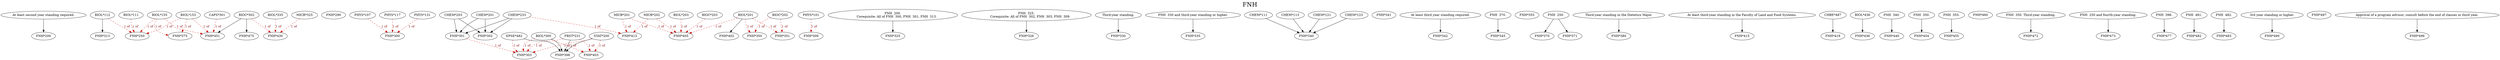 digraph FNH {
labelloc = "t";
label = "FNH"
fontsize = 27;
"At least second year standing required." -> "FNH*200" [style=solid]
"BIOL*111" -> "FNH*250" [style=dashed] [label="1 of", fontcolor=firebrick4] [color=red3]
"BIOL*112" -> "FNH*250" [style=dashed] [label="1 of", fontcolor=firebrick4] [color=red3]
"BIOL*153" -> "FNH*250" [style=dashed] [label="1 of", fontcolor=firebrick4] [color=red3]
"BIOL*155" -> "FNH*250" [style=dashed] [label="1 of", fontcolor=firebrick4] [color=red3]
"FNH*290"
"PHYS*107" -> "FNH*300" [style=dashed] [label="1 of", fontcolor=firebrick4] [color=red3]
"PHYS*117" -> "FNH*300" [style=dashed] [label="1 of", fontcolor=firebrick4] [color=red3]
"PHYS*131" -> "FNH*300" [style=dashed] [label="1 of", fontcolor=firebrick4] [color=red3]
"CHEM*201" -> "FNH*301" [style=solid]
"CHEM*203" -> "FNH*301" [style=solid]
"CHEM*233" -> "FNH*301" [style=solid]
"CHEM*201" -> "FNH*302" [style=solid]
"CHEM*203" -> "FNH*302" [style=solid]
"CHEM*233" -> "FNH*302" [style=solid]
"BIOL*300" -> "FNH*303" [style=dashed] [label="1 of", fontcolor=firebrick4] [color=red3]
"EPSE*482" -> "FNH*303" [style=dashed] [label="1 of", fontcolor=firebrick4] [color=red3]
"FRST*231" -> "FNH*303" [style=dashed] [label="1 of", fontcolor=firebrick4] [color=red3]
"STAT*200" -> "FNH*303" [style=dashed] [label="1 of", fontcolor=firebrick4] [color=red3]
"FNH*301" -> "FNH*303" [style=dashed] [label="1 of", fontcolor=firebrick4] [color=red3]
"PHYS*101" -> "FNH*309" [style=dashed] [label="1 of", fontcolor=firebrick4] [color=red3]
"BIOL*112" -> "FNH*313" [style=solid]
"FNH  200.
	Corequisite: All of FNH  300, FNH  301, FNH  313." -> "FNH*325" [style=solid]
"FNH  325.
	Corequisite: All of FNH  302, FNH  303, FNH  309." -> "FNH*326" [style=solid]
"Third-year standing." -> "FNH*330" [style=solid]
"FNH  330 and third-year standing or higher." -> "FNH*335" [style=solid]
"CHEM*111" -> "FNH*340"
"CHEM*113" -> "FNH*340"
"CHEM*121" -> "FNH*340"
"CHEM*123" -> "FNH*340"
"FNH*341"
"At least third year standing required." -> "FNH*342" [style=solid]
"FNH  370." -> "FNH*345" [style=solid]
"BIOL*201" -> "FNH*350" [style=dashed] [label="1 of", fontcolor=firebrick4] [color=red3]
"BIOC*202" -> "FNH*350" [style=dashed] [label="1 of", fontcolor=firebrick4] [color=red3]
"BIOL*201" -> "FNH*351" [style=dashed] [label="1 of", fontcolor=firebrick4] [color=red3]
"BIOC*202" -> "FNH*351" [style=dashed] [label="1 of", fontcolor=firebrick4] [color=red3]
"FNH*355"
"FNH  250." -> "FNH*370" [style=solid]
"FNH  250." -> "FNH*371" [style=solid]
"BIOL*153" -> "FNH*375" [style=dashed] [label="1 of", fontcolor=firebrick4] [color=red3]
"BIOL*155" -> "FNH*375" [style=dashed] [label="1 of", fontcolor=firebrick4] [color=red3]
"Third-year standing in the Dietetics Major." -> "FNH*380" [style=solid]
"BIOL*300" -> "FNH*398" [style=solid]
"EPSE*482" -> "FNH*398" [style=solid]
"FRST*231" -> "FNH*398" [style=solid]
"STAT*200" -> "FNH*398" [style=solid]
"BIOL*201" -> "FNH*402" [style=solid]
"STAT*200" -> "FNH*403" [style=dashed] [label="1 of", fontcolor=firebrick4] [color=red3]
"FRST*231" -> "FNH*403" [style=dashed] [label="1 of", fontcolor=firebrick4] [color=red3]
"BIOL*300" -> "FNH*403" [style=dashed] [label="1 of", fontcolor=firebrick4] [color=red3]
"MICB*201" -> "FNH*405" [style=dashed] [label="1 of", fontcolor=firebrick4] [color=red3]
"MICB*202" -> "FNH*405" [style=dashed] [label="1 of", fontcolor=firebrick4] [color=red3]
"BIOL*201" -> "FNH*405" [style=dashed] [label="1 of", fontcolor=firebrick4] [color=red3]
"BIOL*203" -> "FNH*405" [style=dashed] [label="1 of", fontcolor=firebrick4] [color=red3]
"BIOC*203" -> "FNH*405" [style=dashed] [label="1 of", fontcolor=firebrick4] [color=red3]
"MICB*201" -> "FNH*413" [style=dashed] [label="1 of", fontcolor=firebrick4] [color=red3]
"MICB*202" -> "FNH*413" [style=dashed] [label="1 of", fontcolor=firebrick4] [color=red3]
"CHEM*233" -> "FNH*413" [style=dashed] [label="1 of", fontcolor=firebrick4] [color=red3]
"At least third-year standing in the Faculty of Land and Food Systems." -> "FNH*415" [style=solid]
"CHBE*487" -> "FNH*419" [style=solid]
"BIOL*335" -> "FNH*430" [style=dashed] [label="1 of", fontcolor=firebrick4] [color=red3]
"MICB*325" -> "FNH*430" [style=dashed] [label="1 of", fontcolor=firebrick4] [color=red3]
"BIOC*302" -> "FNH*430" [style=dashed] [label="1 of", fontcolor=firebrick4] [color=red3]
"BIOL*436" -> "FNH*436" [style=solid]
"FNH  340." -> "FNH*440" [style=solid]
"BIOC*302" -> "FNH*451"
"BIOL*153" -> "FNH*451" [style=dashed] [label="1 of", fontcolor=firebrick4] [color=red3]
"BIOL*155" -> "FNH*451" [style=dashed] [label="1 of", fontcolor=firebrick4] [color=red3]
"CAPS*301" -> "FNH*451" [style=dashed] [label="1 of", fontcolor=firebrick4] [color=red3]
"FNH  350." -> "FNH*454" [style=solid]
"FNH  355." -> "FNH*455" [style=solid]
"FNH*460"
"FNH  350. Third-year standing." -> "FNH*472" [style=solid]
"FNH  250 and fourth-year standing." -> "FNH*473" [style=solid]
"BIOC*302" -> "FNH*475"
"FNH  398." -> "FNH*477" [style=solid]
"FNH  481." -> "FNH*482" [style=solid]
"FNH  482." -> "FNH*483" [style=solid]
"3rd year standing or higher." -> "FNH*490" [style=solid]
"FNH*497"
"Approval of a program advisor; consult before the end of classes in third year." -> "FNH*499" [style=solid]
}
